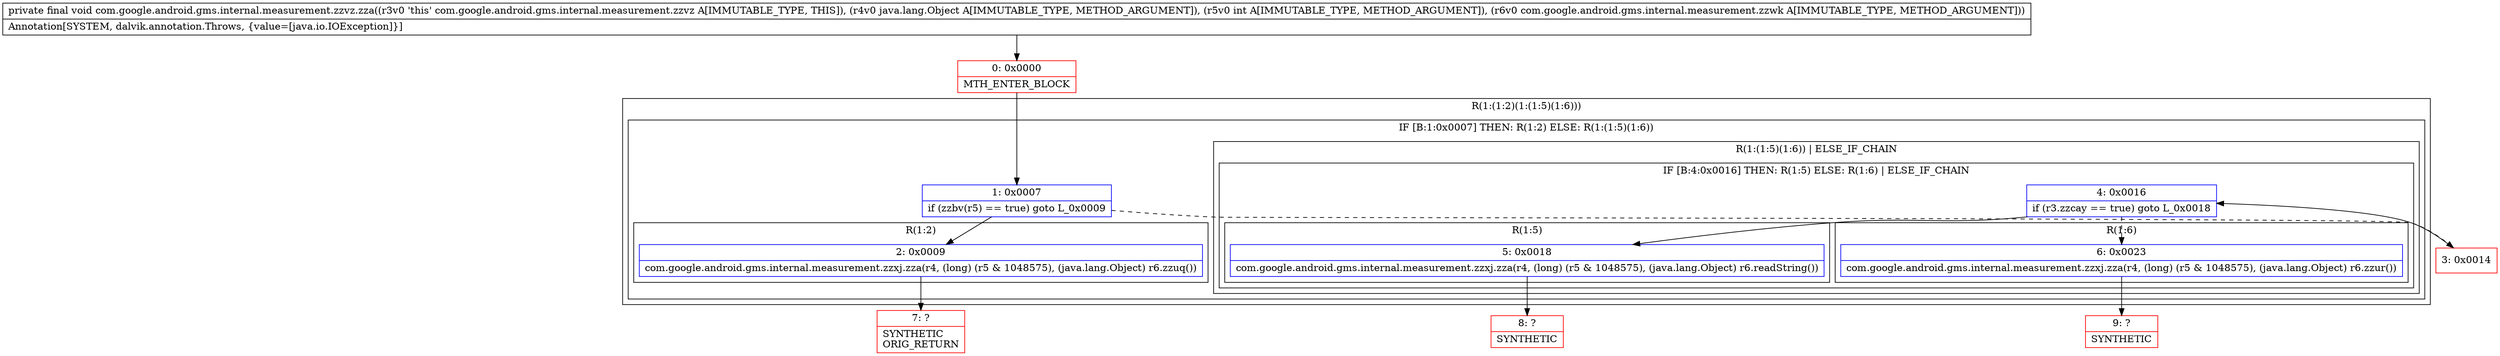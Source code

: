 digraph "CFG forcom.google.android.gms.internal.measurement.zzvz.zza(Ljava\/lang\/Object;ILcom\/google\/android\/gms\/internal\/measurement\/zzwk;)V" {
subgraph cluster_Region_39063116 {
label = "R(1:(1:2)(1:(1:5)(1:6)))";
node [shape=record,color=blue];
subgraph cluster_IfRegion_692484203 {
label = "IF [B:1:0x0007] THEN: R(1:2) ELSE: R(1:(1:5)(1:6))";
node [shape=record,color=blue];
Node_1 [shape=record,label="{1\:\ 0x0007|if (zzbv(r5) == true) goto L_0x0009\l}"];
subgraph cluster_Region_1178405993 {
label = "R(1:2)";
node [shape=record,color=blue];
Node_2 [shape=record,label="{2\:\ 0x0009|com.google.android.gms.internal.measurement.zzxj.zza(r4, (long) (r5 & 1048575), (java.lang.Object) r6.zzuq())\l}"];
}
subgraph cluster_Region_1880472365 {
label = "R(1:(1:5)(1:6)) | ELSE_IF_CHAIN\l";
node [shape=record,color=blue];
subgraph cluster_IfRegion_1376906509 {
label = "IF [B:4:0x0016] THEN: R(1:5) ELSE: R(1:6) | ELSE_IF_CHAIN\l";
node [shape=record,color=blue];
Node_4 [shape=record,label="{4\:\ 0x0016|if (r3.zzcay == true) goto L_0x0018\l}"];
subgraph cluster_Region_1217286660 {
label = "R(1:5)";
node [shape=record,color=blue];
Node_5 [shape=record,label="{5\:\ 0x0018|com.google.android.gms.internal.measurement.zzxj.zza(r4, (long) (r5 & 1048575), (java.lang.Object) r6.readString())\l}"];
}
subgraph cluster_Region_1719554360 {
label = "R(1:6)";
node [shape=record,color=blue];
Node_6 [shape=record,label="{6\:\ 0x0023|com.google.android.gms.internal.measurement.zzxj.zza(r4, (long) (r5 & 1048575), (java.lang.Object) r6.zzur())\l}"];
}
}
}
}
}
Node_0 [shape=record,color=red,label="{0\:\ 0x0000|MTH_ENTER_BLOCK\l}"];
Node_3 [shape=record,color=red,label="{3\:\ 0x0014}"];
Node_7 [shape=record,color=red,label="{7\:\ ?|SYNTHETIC\lORIG_RETURN\l}"];
Node_8 [shape=record,color=red,label="{8\:\ ?|SYNTHETIC\l}"];
Node_9 [shape=record,color=red,label="{9\:\ ?|SYNTHETIC\l}"];
MethodNode[shape=record,label="{private final void com.google.android.gms.internal.measurement.zzvz.zza((r3v0 'this' com.google.android.gms.internal.measurement.zzvz A[IMMUTABLE_TYPE, THIS]), (r4v0 java.lang.Object A[IMMUTABLE_TYPE, METHOD_ARGUMENT]), (r5v0 int A[IMMUTABLE_TYPE, METHOD_ARGUMENT]), (r6v0 com.google.android.gms.internal.measurement.zzwk A[IMMUTABLE_TYPE, METHOD_ARGUMENT]))  | Annotation[SYSTEM, dalvik.annotation.Throws, \{value=[java.io.IOException]\}]\l}"];
MethodNode -> Node_0;
Node_1 -> Node_2;
Node_1 -> Node_3[style=dashed];
Node_2 -> Node_7;
Node_4 -> Node_5;
Node_4 -> Node_6[style=dashed];
Node_5 -> Node_8;
Node_6 -> Node_9;
Node_0 -> Node_1;
Node_3 -> Node_4;
}

